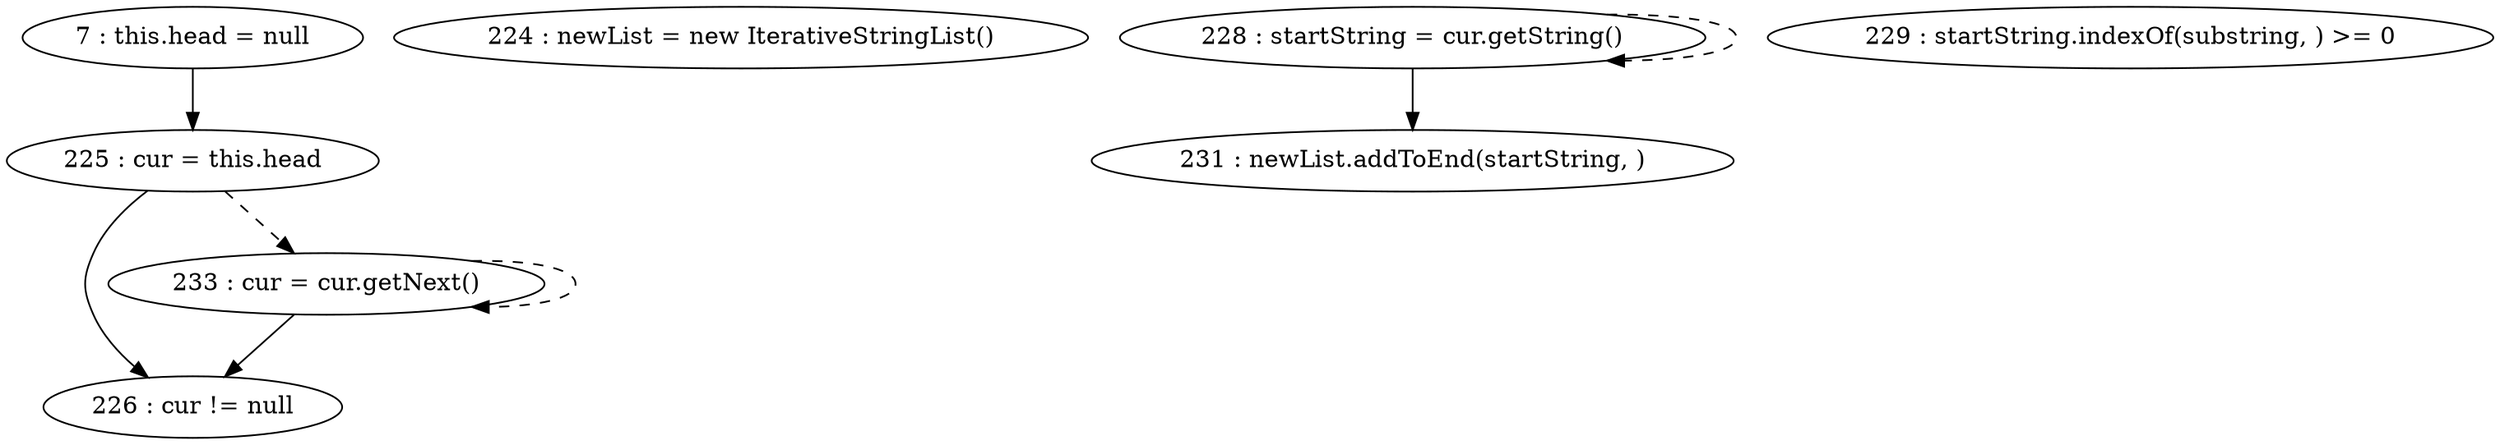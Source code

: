 digraph G {
"7 : this.head = null"
"7 : this.head = null" -> "225 : cur = this.head"
"224 : newList = new IterativeStringList()"
"225 : cur = this.head"
"225 : cur = this.head" -> "226 : cur != null"
"225 : cur = this.head" -> "233 : cur = cur.getNext()" [style=dashed]
"226 : cur != null"
"228 : startString = cur.getString()"
"228 : startString = cur.getString()" -> "231 : newList.addToEnd(startString, )"
"228 : startString = cur.getString()" -> "228 : startString = cur.getString()" [style=dashed]
"229 : startString.indexOf(substring, ) >= 0"
"231 : newList.addToEnd(startString, )"
"233 : cur = cur.getNext()"
"233 : cur = cur.getNext()" -> "226 : cur != null"
"233 : cur = cur.getNext()" -> "233 : cur = cur.getNext()" [style=dashed]
"226 : cur != null"
}
